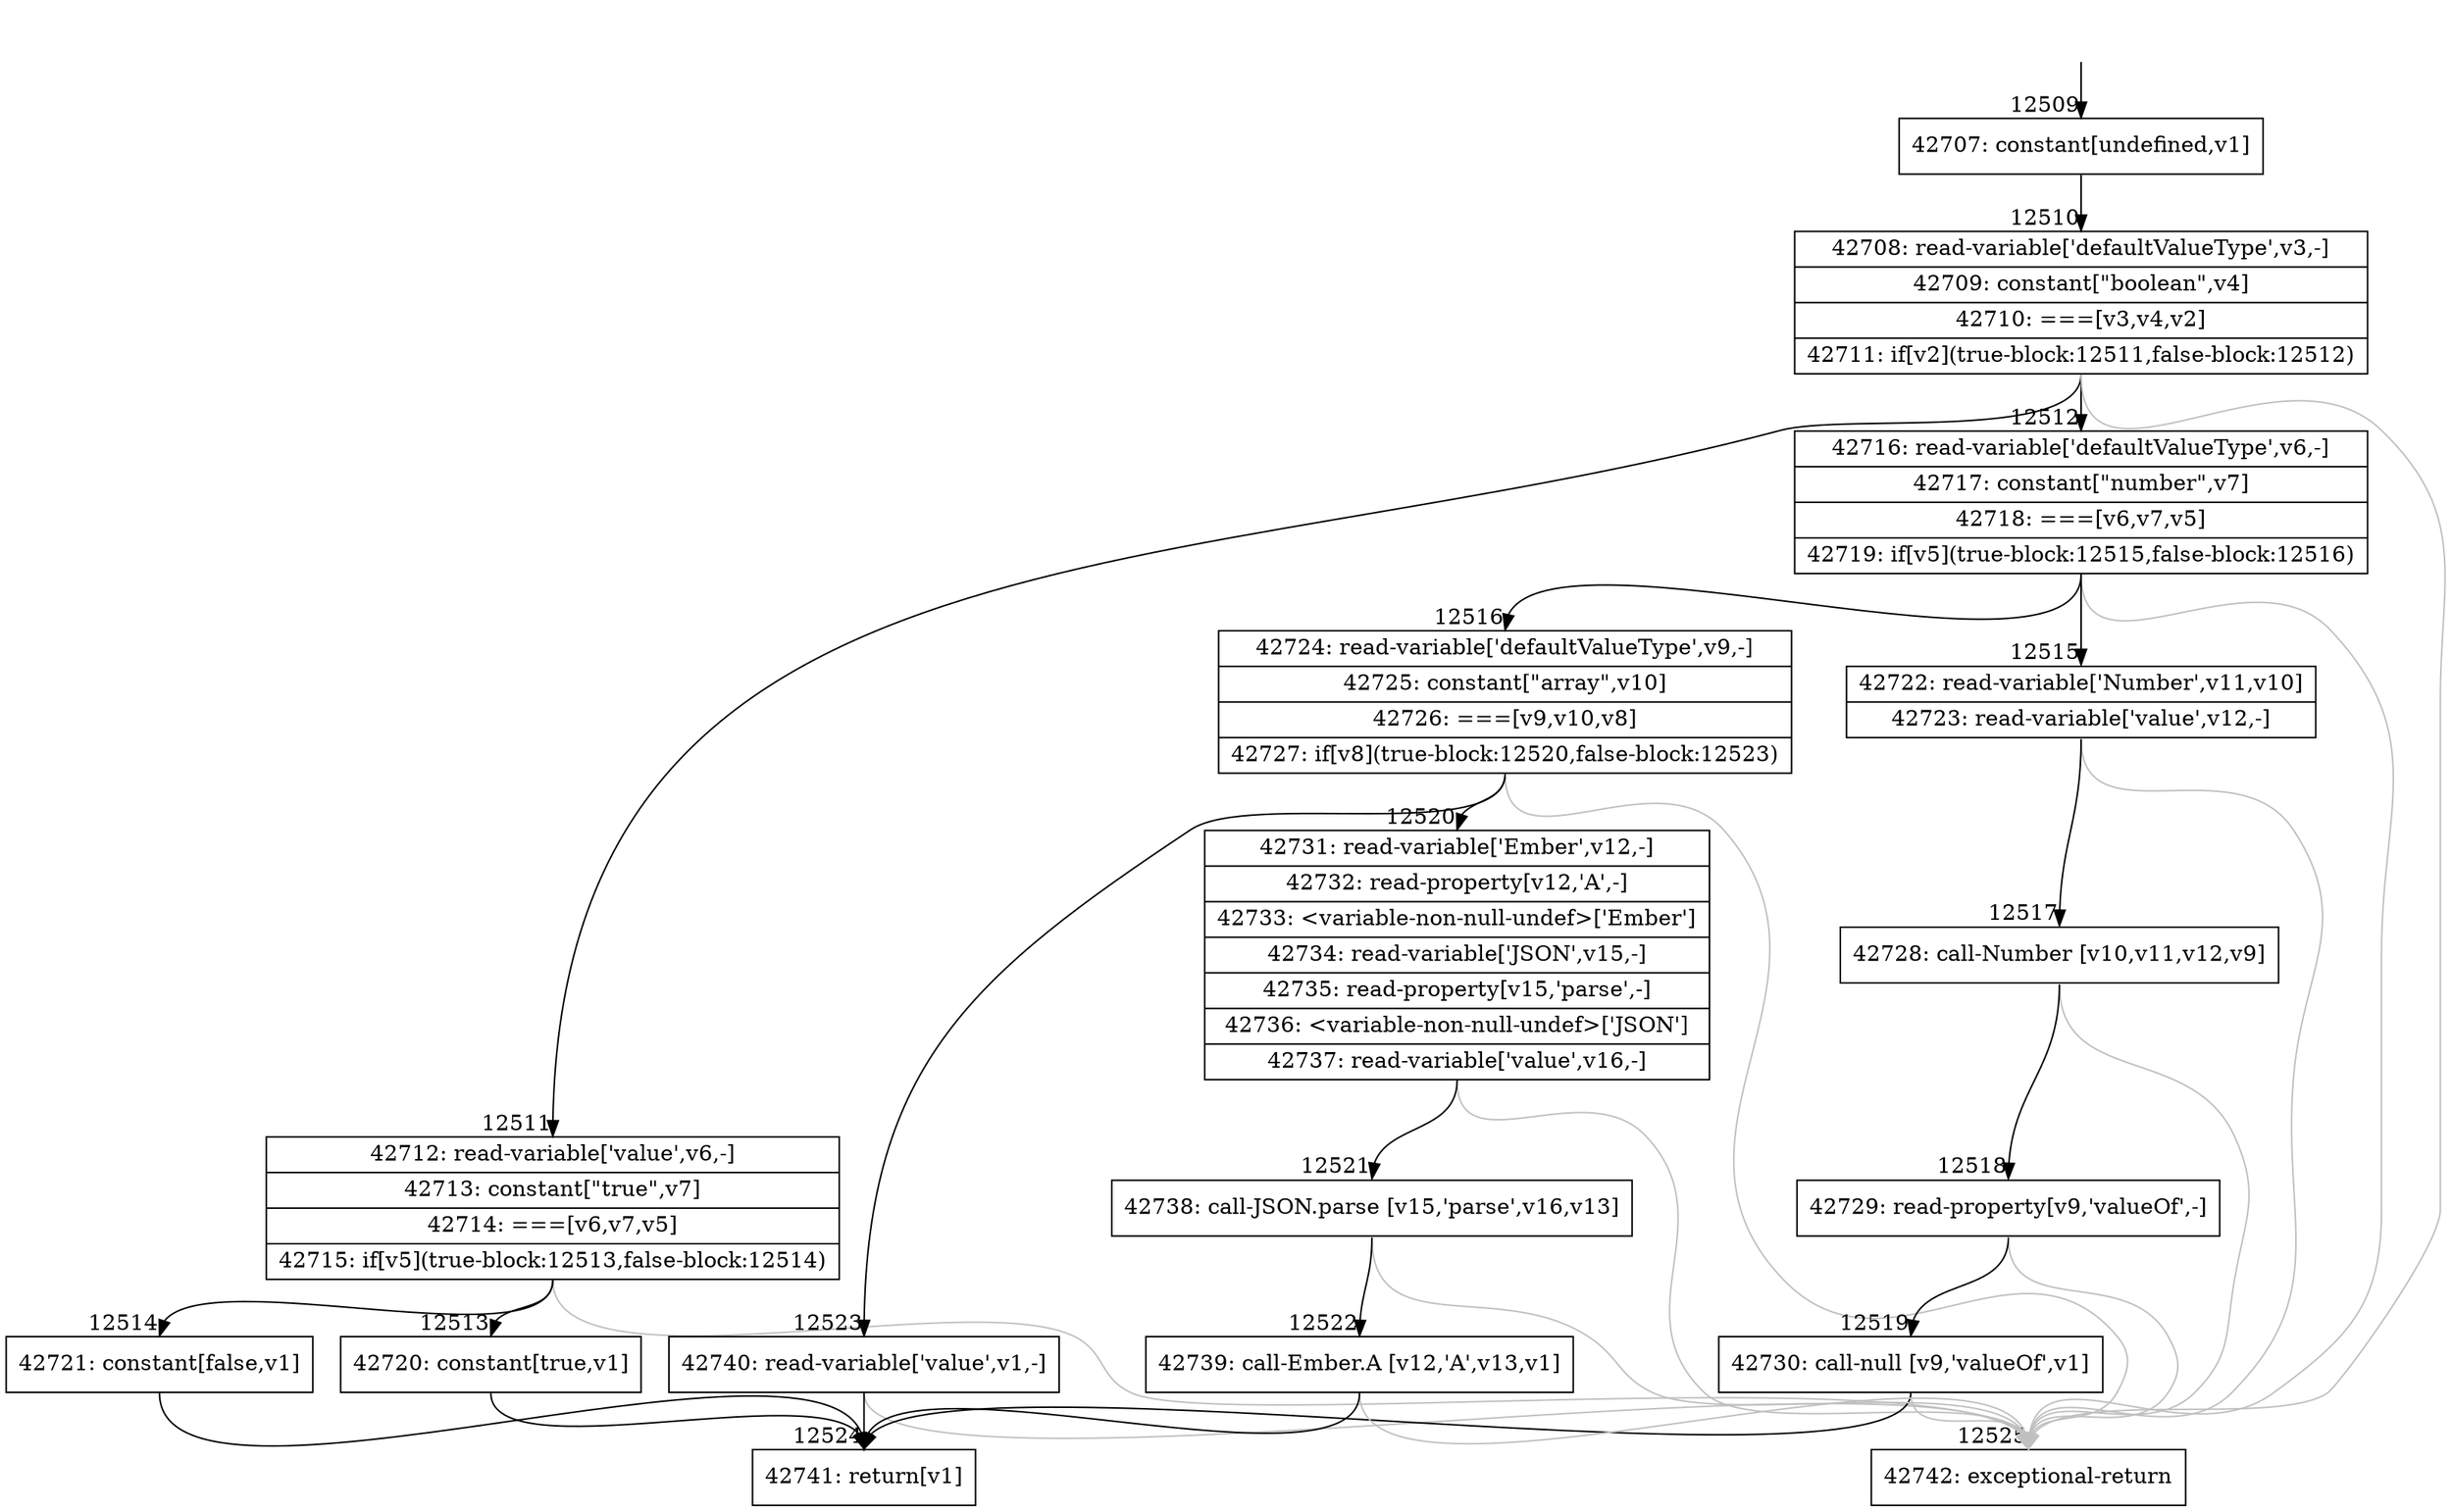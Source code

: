 digraph {
rankdir="TD"
BB_entry1041[shape=none,label=""];
BB_entry1041 -> BB12509 [tailport=s, headport=n, headlabel="    12509"]
BB12509 [shape=record label="{42707: constant[undefined,v1]}" ] 
BB12509 -> BB12510 [tailport=s, headport=n, headlabel="      12510"]
BB12510 [shape=record label="{42708: read-variable['defaultValueType',v3,-]|42709: constant[\"boolean\",v4]|42710: ===[v3,v4,v2]|42711: if[v2](true-block:12511,false-block:12512)}" ] 
BB12510 -> BB12511 [tailport=s, headport=n, headlabel="      12511"]
BB12510 -> BB12512 [tailport=s, headport=n, headlabel="      12512"]
BB12510 -> BB12525 [tailport=s, headport=n, color=gray, headlabel="      12525"]
BB12511 [shape=record label="{42712: read-variable['value',v6,-]|42713: constant[\"true\",v7]|42714: ===[v6,v7,v5]|42715: if[v5](true-block:12513,false-block:12514)}" ] 
BB12511 -> BB12513 [tailport=s, headport=n, headlabel="      12513"]
BB12511 -> BB12514 [tailport=s, headport=n, headlabel="      12514"]
BB12511 -> BB12525 [tailport=s, headport=n, color=gray]
BB12512 [shape=record label="{42716: read-variable['defaultValueType',v6,-]|42717: constant[\"number\",v7]|42718: ===[v6,v7,v5]|42719: if[v5](true-block:12515,false-block:12516)}" ] 
BB12512 -> BB12515 [tailport=s, headport=n, headlabel="      12515"]
BB12512 -> BB12516 [tailport=s, headport=n, headlabel="      12516"]
BB12512 -> BB12525 [tailport=s, headport=n, color=gray]
BB12513 [shape=record label="{42720: constant[true,v1]}" ] 
BB12513 -> BB12524 [tailport=s, headport=n, headlabel="      12524"]
BB12514 [shape=record label="{42721: constant[false,v1]}" ] 
BB12514 -> BB12524 [tailport=s, headport=n]
BB12515 [shape=record label="{42722: read-variable['Number',v11,v10]|42723: read-variable['value',v12,-]}" ] 
BB12515 -> BB12517 [tailport=s, headport=n, headlabel="      12517"]
BB12515 -> BB12525 [tailport=s, headport=n, color=gray]
BB12516 [shape=record label="{42724: read-variable['defaultValueType',v9,-]|42725: constant[\"array\",v10]|42726: ===[v9,v10,v8]|42727: if[v8](true-block:12520,false-block:12523)}" ] 
BB12516 -> BB12520 [tailport=s, headport=n, headlabel="      12520"]
BB12516 -> BB12523 [tailport=s, headport=n, headlabel="      12523"]
BB12516 -> BB12525 [tailport=s, headport=n, color=gray]
BB12517 [shape=record label="{42728: call-Number [v10,v11,v12,v9]}" ] 
BB12517 -> BB12518 [tailport=s, headport=n, headlabel="      12518"]
BB12517 -> BB12525 [tailport=s, headport=n, color=gray]
BB12518 [shape=record label="{42729: read-property[v9,'valueOf',-]}" ] 
BB12518 -> BB12519 [tailport=s, headport=n, headlabel="      12519"]
BB12518 -> BB12525 [tailport=s, headport=n, color=gray]
BB12519 [shape=record label="{42730: call-null [v9,'valueOf',v1]}" ] 
BB12519 -> BB12524 [tailport=s, headport=n]
BB12519 -> BB12525 [tailport=s, headport=n, color=gray]
BB12520 [shape=record label="{42731: read-variable['Ember',v12,-]|42732: read-property[v12,'A',-]|42733: \<variable-non-null-undef\>['Ember']|42734: read-variable['JSON',v15,-]|42735: read-property[v15,'parse',-]|42736: \<variable-non-null-undef\>['JSON']|42737: read-variable['value',v16,-]}" ] 
BB12520 -> BB12521 [tailport=s, headport=n, headlabel="      12521"]
BB12520 -> BB12525 [tailport=s, headport=n, color=gray]
BB12521 [shape=record label="{42738: call-JSON.parse [v15,'parse',v16,v13]}" ] 
BB12521 -> BB12522 [tailport=s, headport=n, headlabel="      12522"]
BB12521 -> BB12525 [tailport=s, headport=n, color=gray]
BB12522 [shape=record label="{42739: call-Ember.A [v12,'A',v13,v1]}" ] 
BB12522 -> BB12524 [tailport=s, headport=n]
BB12522 -> BB12525 [tailport=s, headport=n, color=gray]
BB12523 [shape=record label="{42740: read-variable['value',v1,-]}" ] 
BB12523 -> BB12524 [tailport=s, headport=n]
BB12523 -> BB12525 [tailport=s, headport=n, color=gray]
BB12524 [shape=record label="{42741: return[v1]}" ] 
BB12525 [shape=record label="{42742: exceptional-return}" ] 
//#$~ 22966
}
